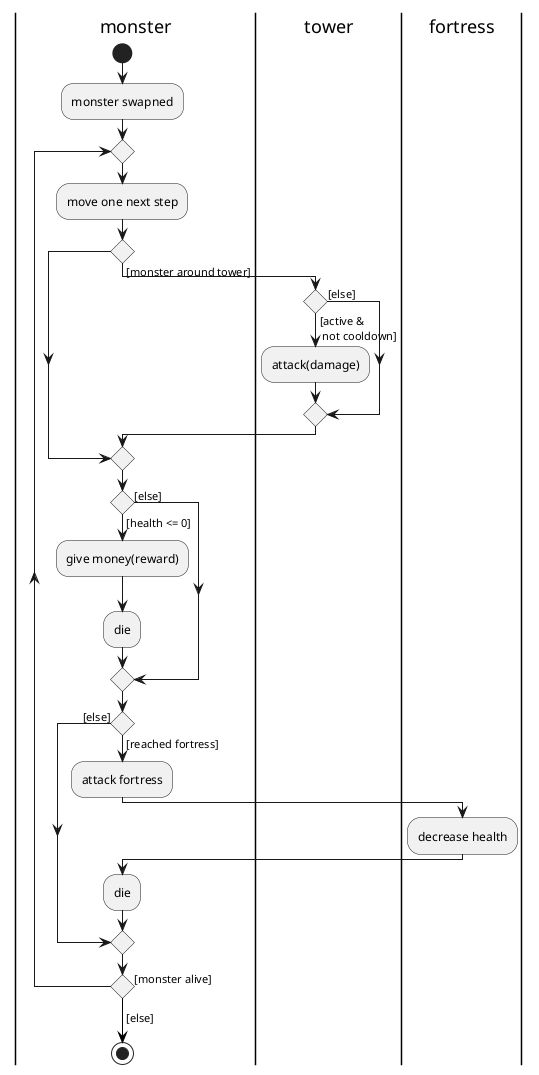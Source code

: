 @startuml
'!include skin/darcula.txt
skinparam monochrome true

|monster|
start
:monster swapned;
repeat
    :move one next step;
    if () then ([monster around tower])
        |tower|
        if () then ([active &\n not cooldown])
            :attack(damage);
        else  ([else])
        endif
    endif
    |monster|
    if () then ([health <= 0])
        :give money(reward);
        :die;
    else  ([else])
    endif
    if () then ([else])
    else  ([reached fortress])
        :attack fortress;
        |fortress|
        :decrease health;
        |monster|
        :die;
    endif
repeat while () is ([monster alive])
-[#black]-> [else];
stop

@enduml